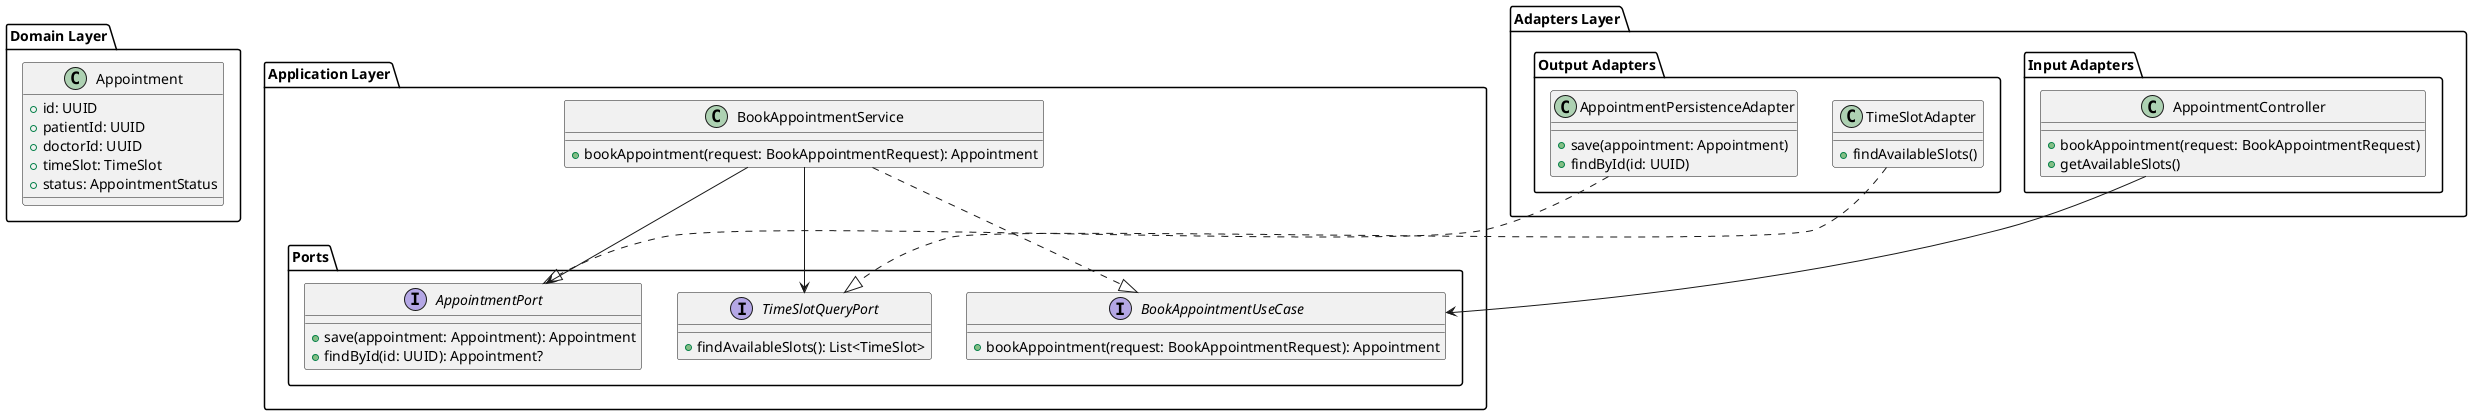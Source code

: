@startuml Appointment Booking Module

package "Domain Layer" {
	class Appointment {
		+ id: UUID
		+ patientId: UUID
		+ doctorId: UUID
		+ timeSlot: TimeSlot
		+ status: AppointmentStatus
	}
}

package "Application Layer" {
	package "Ports" {
		interface BookAppointmentUseCase {
			+ bookAppointment(request: BookAppointmentRequest): Appointment
		}
		
		interface AppointmentPort {
			+ save(appointment: Appointment): Appointment
			+ findById(id: UUID): Appointment?
		}
		
		interface TimeSlotQueryPort {
			+ findAvailableSlots(): List<TimeSlot>
		}
	}
	
	class BookAppointmentService {
		+ bookAppointment(request: BookAppointmentRequest): Appointment
	}
}

package "Adapters Layer" {
	package "Input Adapters" {
		class AppointmentController {
			+ bookAppointment(request: BookAppointmentRequest)
			+ getAvailableSlots()
		}
	}
	
	package "Output Adapters" {
		class AppointmentPersistenceAdapter {
			+ save(appointment: Appointment)
			+ findById(id: UUID)
		}
		
		class TimeSlotAdapter {
			+ findAvailableSlots()
		}
	}
}

' Dependencies
BookAppointmentService ..|> BookAppointmentUseCase
AppointmentController --> BookAppointmentUseCase
AppointmentPersistenceAdapter ..|> AppointmentPort
TimeSlotAdapter ..|> TimeSlotQueryPort
BookAppointmentService --> AppointmentPort
BookAppointmentService --> TimeSlotQueryPort

@enduml
